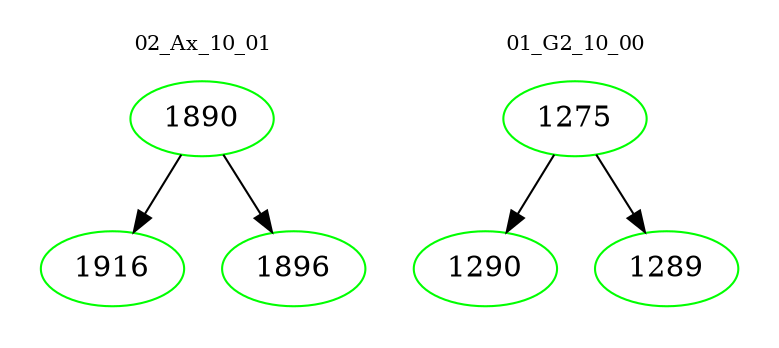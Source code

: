 digraph{
subgraph cluster_0 {
color = white
label = "02_Ax_10_01";
fontsize=10;
T0_1890 [label="1890", color="green"]
T0_1890 -> T0_1916 [color="black"]
T0_1916 [label="1916", color="green"]
T0_1890 -> T0_1896 [color="black"]
T0_1896 [label="1896", color="green"]
}
subgraph cluster_1 {
color = white
label = "01_G2_10_00";
fontsize=10;
T1_1275 [label="1275", color="green"]
T1_1275 -> T1_1290 [color="black"]
T1_1290 [label="1290", color="green"]
T1_1275 -> T1_1289 [color="black"]
T1_1289 [label="1289", color="green"]
}
}
